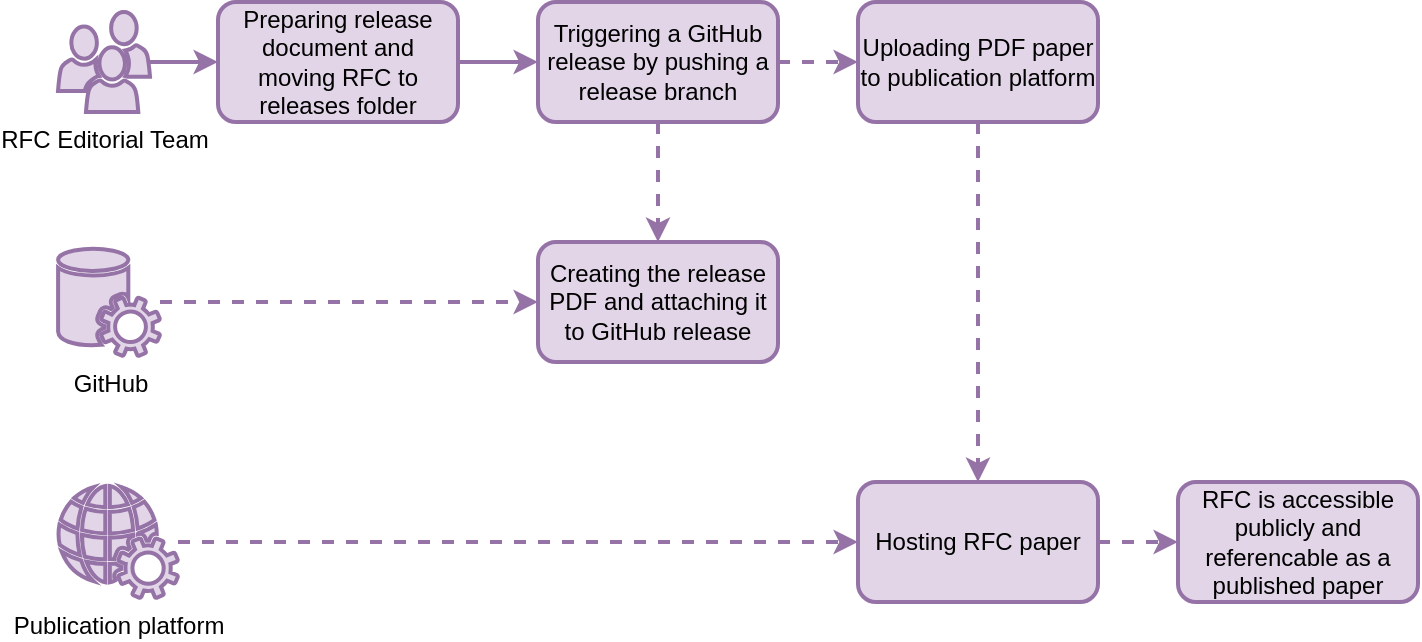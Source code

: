 <mxfile version="13.0.3" type="device"><diagram id="SogmpPWy1MYhfKQRfAua" name="Page-1"><mxGraphModel dx="1086" dy="846" grid="1" gridSize="10" guides="1" tooltips="1" connect="1" arrows="1" fold="1" page="1" pageScale="1" pageWidth="850" pageHeight="1100" math="0" shadow="0"><root><mxCell id="0"/><mxCell id="1" parent="0"/><mxCell id="xA709hA4eqsfr-8p6Abl-5" style="edgeStyle=orthogonalEdgeStyle;rounded=0;orthogonalLoop=1;jettySize=auto;html=1;fillColor=#e1d5e7;strokeColor=#9673a6;strokeWidth=2;" parent="1" source="xA709hA4eqsfr-8p6Abl-1" target="xA709hA4eqsfr-8p6Abl-3" edge="1"><mxGeometry relative="1" as="geometry"/></mxCell><mxCell id="xA709hA4eqsfr-8p6Abl-1" value="Preparing release document and moving RFC to releases folder" style="rounded=1;whiteSpace=wrap;html=1;fillColor=#e1d5e7;strokeColor=#9673a6;strokeWidth=2;" parent="1" vertex="1"><mxGeometry x="120" y="40" width="120" height="60" as="geometry"/></mxCell><mxCell id="xA709hA4eqsfr-8p6Abl-4" style="edgeStyle=orthogonalEdgeStyle;rounded=0;orthogonalLoop=1;jettySize=auto;html=1;fillColor=#e1d5e7;strokeColor=#9673a6;strokeWidth=2;" parent="1" source="xA709hA4eqsfr-8p6Abl-2" target="xA709hA4eqsfr-8p6Abl-1" edge="1"><mxGeometry relative="1" as="geometry"/></mxCell><mxCell id="xA709hA4eqsfr-8p6Abl-2" value="RFC Editorial Team" style="pointerEvents=1;shadow=0;dashed=0;html=1;strokeColor=#9673a6;fillColor=#e1d5e7;labelPosition=center;verticalLabelPosition=bottom;verticalAlign=top;outlineConnect=0;align=center;shape=mxgraph.office.users.users;strokeWidth=2;" parent="1" vertex="1"><mxGeometry x="40" y="45" width="46" height="50" as="geometry"/></mxCell><mxCell id="xA709hA4eqsfr-8p6Abl-14" style="edgeStyle=orthogonalEdgeStyle;rounded=0;orthogonalLoop=1;jettySize=auto;html=1;dashed=1;fillColor=#e1d5e7;strokeColor=#9673a6;strokeWidth=2;" parent="1" source="xA709hA4eqsfr-8p6Abl-3" target="xA709hA4eqsfr-8p6Abl-12" edge="1"><mxGeometry relative="1" as="geometry"/></mxCell><mxCell id="xA709hA4eqsfr-8p6Abl-15" style="edgeStyle=orthogonalEdgeStyle;rounded=0;orthogonalLoop=1;jettySize=auto;html=1;dashed=1;fillColor=#e1d5e7;strokeColor=#9673a6;strokeWidth=2;" parent="1" source="xA709hA4eqsfr-8p6Abl-3" target="xA709hA4eqsfr-8p6Abl-7" edge="1"><mxGeometry relative="1" as="geometry"/></mxCell><mxCell id="xA709hA4eqsfr-8p6Abl-3" value="Triggering a GitHub release by pushing a release branch" style="rounded=1;whiteSpace=wrap;html=1;fillColor=#e1d5e7;strokeColor=#9673a6;strokeWidth=2;" parent="1" vertex="1"><mxGeometry x="280" y="40" width="120" height="60" as="geometry"/></mxCell><mxCell id="xA709hA4eqsfr-8p6Abl-8" style="edgeStyle=orthogonalEdgeStyle;rounded=0;orthogonalLoop=1;jettySize=auto;html=1;dashed=1;fillColor=#e1d5e7;strokeColor=#9673a6;strokeWidth=2;" parent="1" source="xA709hA4eqsfr-8p6Abl-6" target="xA709hA4eqsfr-8p6Abl-7" edge="1"><mxGeometry relative="1" as="geometry"/></mxCell><mxCell id="xA709hA4eqsfr-8p6Abl-6" value="GitHub" style="pointerEvents=1;shadow=0;dashed=0;html=1;strokeColor=#9673a6;fillColor=#e1d5e7;labelPosition=center;verticalLabelPosition=bottom;verticalAlign=top;outlineConnect=0;align=center;shape=mxgraph.office.services.central_management_service;strokeWidth=2;" parent="1" vertex="1"><mxGeometry x="40" y="163" width="51" height="54" as="geometry"/></mxCell><mxCell id="xA709hA4eqsfr-8p6Abl-7" value="Creating the release PDF and attaching it to GitHub release" style="rounded=1;whiteSpace=wrap;html=1;fillColor=#e1d5e7;strokeColor=#9673a6;strokeWidth=2;" parent="1" vertex="1"><mxGeometry x="280" y="160" width="120" height="60" as="geometry"/></mxCell><mxCell id="xA709hA4eqsfr-8p6Abl-11" style="edgeStyle=orthogonalEdgeStyle;rounded=0;orthogonalLoop=1;jettySize=auto;html=1;dashed=1;fillColor=#e1d5e7;strokeColor=#9673a6;strokeWidth=2;" parent="1" source="xA709hA4eqsfr-8p6Abl-9" target="xA709hA4eqsfr-8p6Abl-10" edge="1"><mxGeometry relative="1" as="geometry"/></mxCell><mxCell id="xA709hA4eqsfr-8p6Abl-9" value="Publication platform" style="pointerEvents=1;shadow=0;dashed=0;html=1;strokeColor=#9673a6;fillColor=#e1d5e7;labelPosition=center;verticalLabelPosition=bottom;verticalAlign=top;outlineConnect=0;align=center;shape=mxgraph.office.services.web_services;strokeWidth=2;" parent="1" vertex="1"><mxGeometry x="40" y="282" width="60" height="56" as="geometry"/></mxCell><mxCell id="xA709hA4eqsfr-8p6Abl-17" style="edgeStyle=orthogonalEdgeStyle;rounded=0;orthogonalLoop=1;jettySize=auto;html=1;dashed=1;fillColor=#e1d5e7;strokeColor=#9673a6;strokeWidth=2;" parent="1" source="xA709hA4eqsfr-8p6Abl-10" target="xA709hA4eqsfr-8p6Abl-16" edge="1"><mxGeometry relative="1" as="geometry"/></mxCell><mxCell id="xA709hA4eqsfr-8p6Abl-10" value="Hosting RFC paper" style="rounded=1;whiteSpace=wrap;html=1;fillColor=#e1d5e7;strokeColor=#9673a6;strokeWidth=2;" parent="1" vertex="1"><mxGeometry x="440" y="280" width="120" height="60" as="geometry"/></mxCell><mxCell id="xA709hA4eqsfr-8p6Abl-13" style="edgeStyle=orthogonalEdgeStyle;rounded=0;orthogonalLoop=1;jettySize=auto;html=1;entryX=0.5;entryY=0;entryDx=0;entryDy=0;dashed=1;fillColor=#e1d5e7;strokeColor=#9673a6;strokeWidth=2;" parent="1" source="xA709hA4eqsfr-8p6Abl-12" target="xA709hA4eqsfr-8p6Abl-10" edge="1"><mxGeometry relative="1" as="geometry"/></mxCell><mxCell id="xA709hA4eqsfr-8p6Abl-12" value="Uploading PDF paper to publication platform" style="rounded=1;whiteSpace=wrap;html=1;fillColor=#e1d5e7;strokeColor=#9673a6;strokeWidth=2;" parent="1" vertex="1"><mxGeometry x="440" y="40" width="120" height="60" as="geometry"/></mxCell><mxCell id="xA709hA4eqsfr-8p6Abl-16" value="RFC is accessible publicly and referencable as a published paper" style="rounded=1;whiteSpace=wrap;html=1;fillColor=#e1d5e7;strokeColor=#9673a6;strokeWidth=2;" parent="1" vertex="1"><mxGeometry x="600" y="280" width="120" height="60" as="geometry"/></mxCell></root></mxGraphModel></diagram></mxfile>